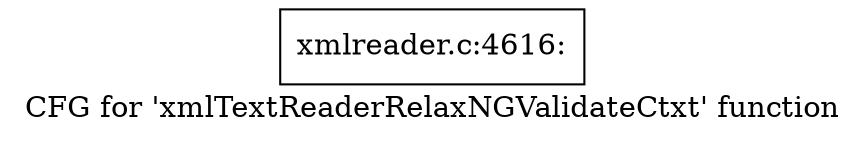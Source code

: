 digraph "CFG for 'xmlTextReaderRelaxNGValidateCtxt' function" {
	label="CFG for 'xmlTextReaderRelaxNGValidateCtxt' function";

	Node0x55e44948c120 [shape=record,label="{xmlreader.c:4616:}"];
}
